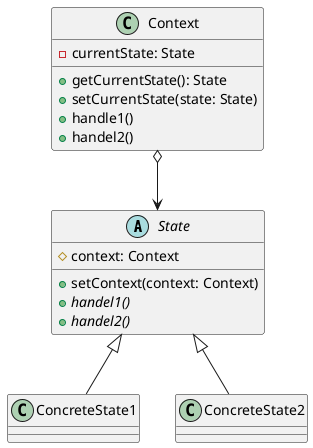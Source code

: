 @startuml state_pattern

State <|-- ConcreteState1
State <|-- ConcreteState2

Context o--> State

abstract class State {

	#context: Context

	+setContext(context: Context)
	+{abstract} handel1()
	+{abstract} handel2()

}

class ConcreteState1
class ConcreteState2

class Context {
	-currentState: State

	+getCurrentState(): State
	+setCurrentState(state: State)
	+handle1()
	+handel2()
}

@enduml